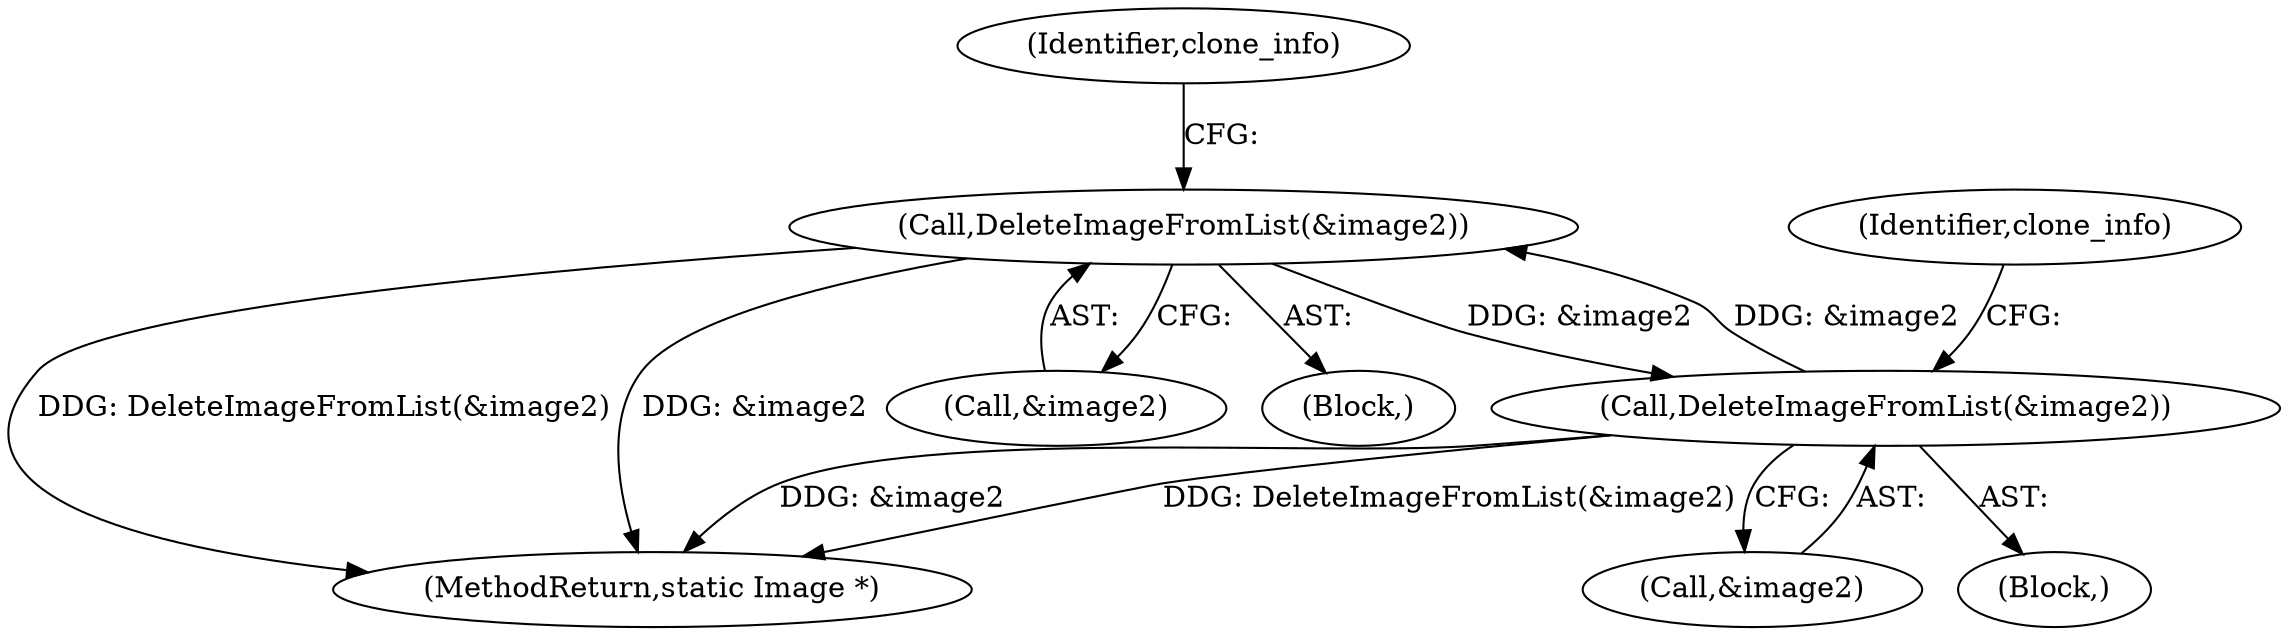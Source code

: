 digraph "0_ImageMagick_437a35e57db5ec078f4a3ccbf71f941276e88430@pointer" {
"1001667" [label="(Call,DeleteImageFromList(&image2))"];
"1001580" [label="(Call,DeleteImageFromList(&image2))"];
"1001667" [label="(Call,DeleteImageFromList(&image2))"];
"1001671" [label="(Identifier,clone_info)"];
"1001580" [label="(Call,DeleteImageFromList(&image2))"];
"1001581" [label="(Call,&image2)"];
"1001827" [label="(MethodReturn,static Image *)"];
"1001579" [label="(Block,)"];
"1001584" [label="(Identifier,clone_info)"];
"1001668" [label="(Call,&image2)"];
"1001667" [label="(Call,DeleteImageFromList(&image2))"];
"1001666" [label="(Block,)"];
"1001667" -> "1001666"  [label="AST: "];
"1001667" -> "1001668"  [label="CFG: "];
"1001668" -> "1001667"  [label="AST: "];
"1001671" -> "1001667"  [label="CFG: "];
"1001667" -> "1001827"  [label="DDG: &image2"];
"1001667" -> "1001827"  [label="DDG: DeleteImageFromList(&image2)"];
"1001667" -> "1001580"  [label="DDG: &image2"];
"1001580" -> "1001667"  [label="DDG: &image2"];
"1001580" -> "1001579"  [label="AST: "];
"1001580" -> "1001581"  [label="CFG: "];
"1001581" -> "1001580"  [label="AST: "];
"1001584" -> "1001580"  [label="CFG: "];
"1001580" -> "1001827"  [label="DDG: DeleteImageFromList(&image2)"];
"1001580" -> "1001827"  [label="DDG: &image2"];
}
